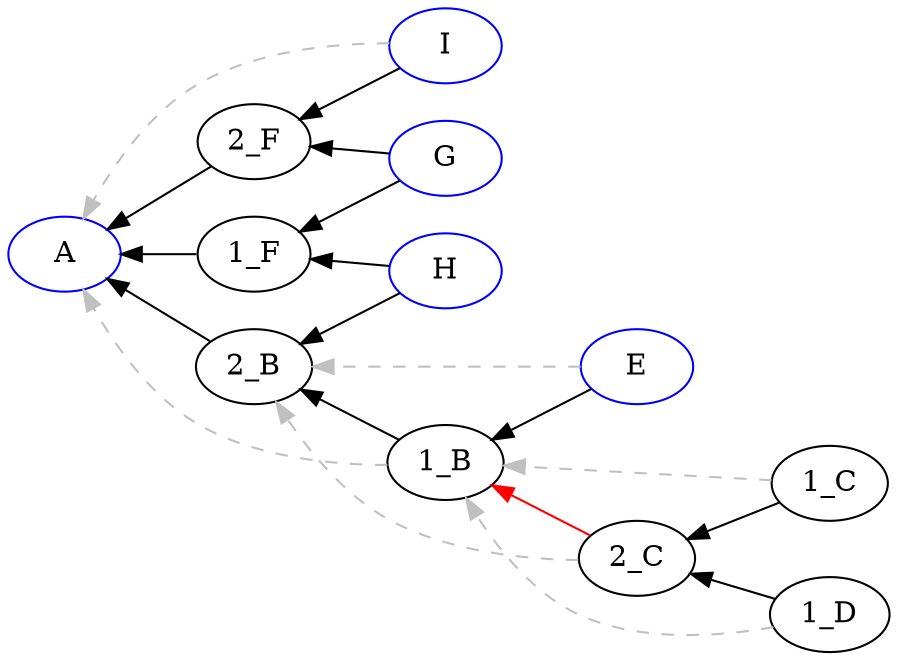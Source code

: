 digraph {

rankdir = RL

"A" [color=blue];
"E" [color=blue];
"G" [color=blue];
"H" [color=blue];
"I" [color=blue];
"1_B" -> "2_B" [style=filled, color=black];
"1_C" -> "2_C" [style=filled, color=black];
"1_D" -> "2_C" [style=filled, color=black];
"2_C" -> "1_B" [style=filled, color=red];
"1_F" -> "A" [style=filled, color=black];
"2_B" -> "A" [style=filled, color=black];
"2_F" -> "A" [style=filled, color=black];
"E" -> "1_B" [style=filled, color=black];
"G" -> "1_F" [style=filled, color=black];
"G" -> "2_F" [style=filled, color=black];
"H" -> "1_F" [style=filled, color=black];
"H" -> "2_B" [style=filled, color=black];
"I" -> "2_F" [style=filled, color=black];
"1_B" -> "A" [style=dashed, color=grey];
"1_C" -> "1_B" [style=dashed, color=grey];
"1_D" -> "1_B" [style=dashed, color=grey];
"2_C" -> "2_B" [style=dashed, color=grey];
"E" -> "2_B" [style=dashed, color=grey];
"I" -> "A" [style=dashed, color=grey];
}
